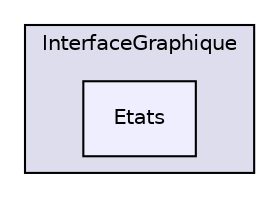 digraph "InterfaceGraphique/Etats" {
  compound=true
  node [ fontsize="10", fontname="Helvetica"];
  edge [ labelfontsize="10", labelfontname="Helvetica"];
  subgraph clusterdir_579cddb79e8a6dddf2091d0426ad06ad {
    graph [ bgcolor="#ddddee", pencolor="black", label="InterfaceGraphique" fontname="Helvetica", fontsize="10", URL="dir_579cddb79e8a6dddf2091d0426ad06ad.html"]
  dir_4c4c40075ad9fbfac51ac606f374257a [shape=box, label="Etats", style="filled", fillcolor="#eeeeff", pencolor="black", URL="dir_4c4c40075ad9fbfac51ac606f374257a.html"];
  }
}
